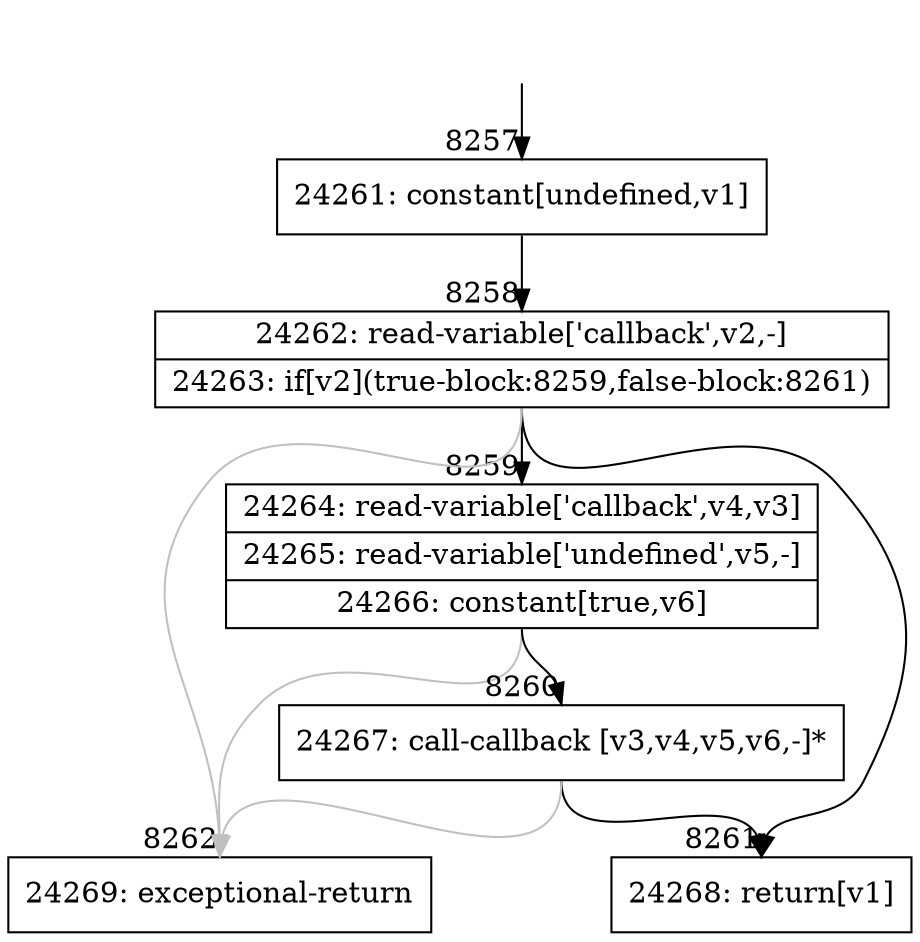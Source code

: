 digraph {
rankdir="TD"
BB_entry512[shape=none,label=""];
BB_entry512 -> BB8257 [tailport=s, headport=n, headlabel="    8257"]
BB8257 [shape=record label="{24261: constant[undefined,v1]}" ] 
BB8257 -> BB8258 [tailport=s, headport=n, headlabel="      8258"]
BB8258 [shape=record label="{24262: read-variable['callback',v2,-]|24263: if[v2](true-block:8259,false-block:8261)}" ] 
BB8258 -> BB8259 [tailport=s, headport=n, headlabel="      8259"]
BB8258 -> BB8261 [tailport=s, headport=n, headlabel="      8261"]
BB8258 -> BB8262 [tailport=s, headport=n, color=gray, headlabel="      8262"]
BB8259 [shape=record label="{24264: read-variable['callback',v4,v3]|24265: read-variable['undefined',v5,-]|24266: constant[true,v6]}" ] 
BB8259 -> BB8260 [tailport=s, headport=n, headlabel="      8260"]
BB8259 -> BB8262 [tailport=s, headport=n, color=gray]
BB8260 [shape=record label="{24267: call-callback [v3,v4,v5,v6,-]*}" ] 
BB8260 -> BB8261 [tailport=s, headport=n]
BB8260 -> BB8262 [tailport=s, headport=n, color=gray]
BB8261 [shape=record label="{24268: return[v1]}" ] 
BB8262 [shape=record label="{24269: exceptional-return}" ] 
//#$~ 8627
}
